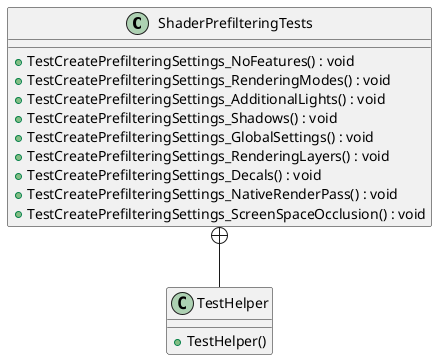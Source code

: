 @startuml
class ShaderPrefilteringTests {
    + TestCreatePrefilteringSettings_NoFeatures() : void
    + TestCreatePrefilteringSettings_RenderingModes() : void
    + TestCreatePrefilteringSettings_AdditionalLights() : void
    + TestCreatePrefilteringSettings_Shadows() : void
    + TestCreatePrefilteringSettings_GlobalSettings() : void
    + TestCreatePrefilteringSettings_RenderingLayers() : void
    + TestCreatePrefilteringSettings_Decals() : void
    + TestCreatePrefilteringSettings_NativeRenderPass() : void
    + TestCreatePrefilteringSettings_ScreenSpaceOcclusion() : void
}
class TestHelper {
    + TestHelper()
}
ShaderPrefilteringTests +-- TestHelper
@enduml
